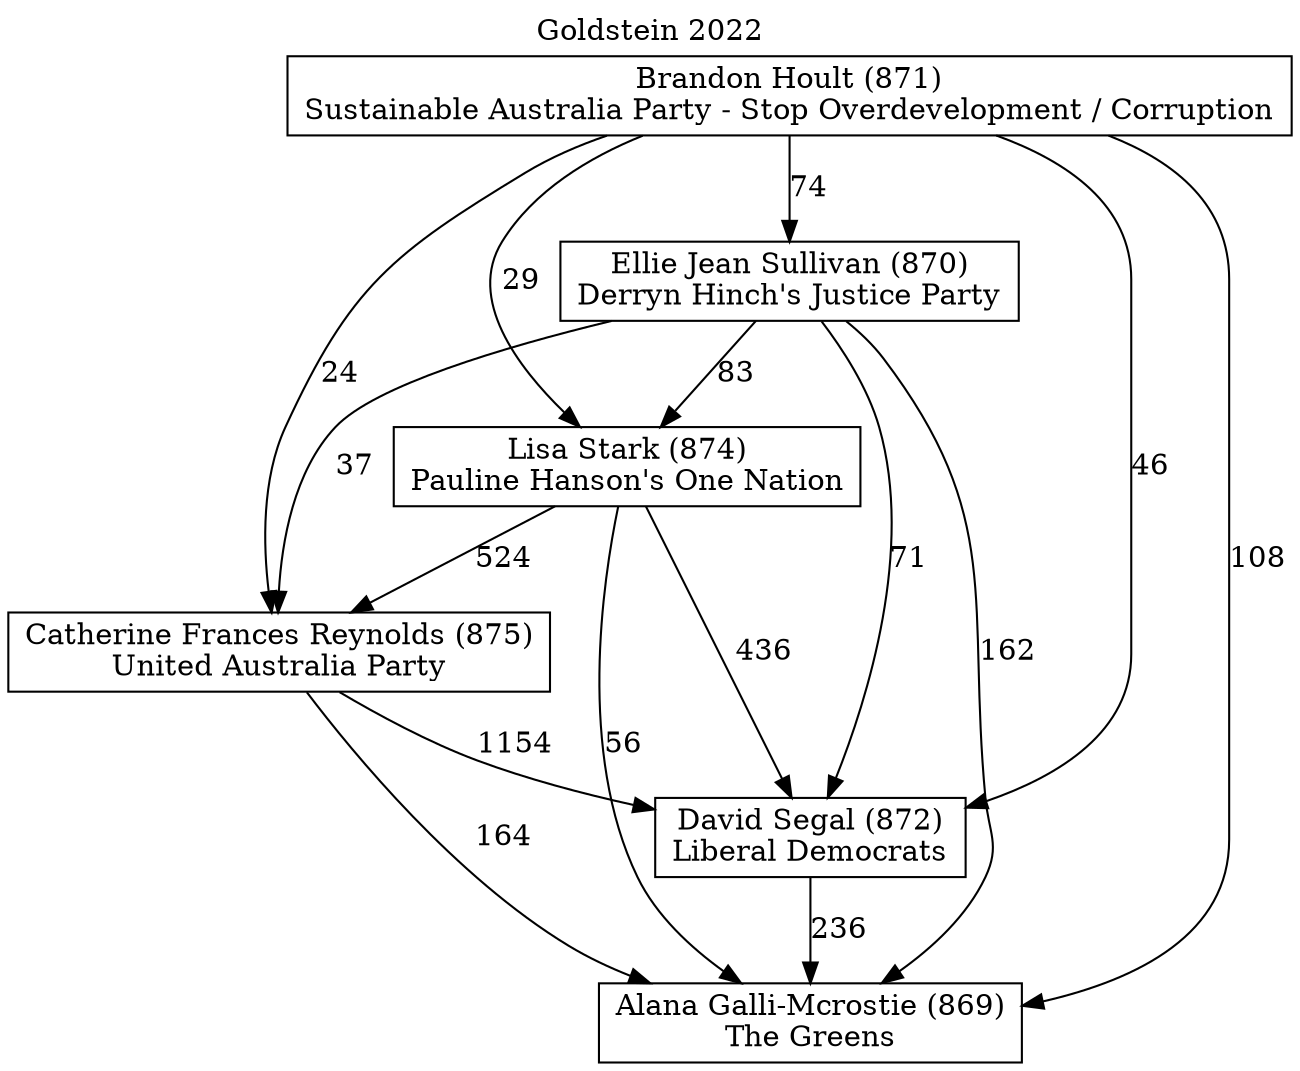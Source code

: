 // House preference flow
digraph "Alana Galli-Mcrostie (869)_Goldstein_2022" {
	graph [label="Goldstein 2022" labelloc=t mclimit=10]
	node [shape=box]
	"Lisa Stark (874)" [label="Lisa Stark (874)
Pauline Hanson's One Nation"]
	"Catherine Frances Reynolds (875)" [label="Catherine Frances Reynolds (875)
United Australia Party"]
	"David Segal (872)" [label="David Segal (872)
Liberal Democrats"]
	"Ellie Jean Sullivan (870)" [label="Ellie Jean Sullivan (870)
Derryn Hinch's Justice Party"]
	"Alana Galli-Mcrostie (869)" [label="Alana Galli-Mcrostie (869)
The Greens"]
	"Brandon Hoult (871)" [label="Brandon Hoult (871)
Sustainable Australia Party - Stop Overdevelopment / Corruption"]
	"David Segal (872)" -> "Alana Galli-Mcrostie (869)" [label=236]
	"Brandon Hoult (871)" -> "David Segal (872)" [label=46]
	"Ellie Jean Sullivan (870)" -> "Lisa Stark (874)" [label=83]
	"Brandon Hoult (871)" -> "Alana Galli-Mcrostie (869)" [label=108]
	"Catherine Frances Reynolds (875)" -> "Alana Galli-Mcrostie (869)" [label=164]
	"Ellie Jean Sullivan (870)" -> "Alana Galli-Mcrostie (869)" [label=162]
	"Lisa Stark (874)" -> "Catherine Frances Reynolds (875)" [label=524]
	"Catherine Frances Reynolds (875)" -> "David Segal (872)" [label=1154]
	"Ellie Jean Sullivan (870)" -> "Catherine Frances Reynolds (875)" [label=37]
	"Lisa Stark (874)" -> "David Segal (872)" [label=436]
	"Brandon Hoult (871)" -> "Lisa Stark (874)" [label=29]
	"Brandon Hoult (871)" -> "Catherine Frances Reynolds (875)" [label=24]
	"Ellie Jean Sullivan (870)" -> "David Segal (872)" [label=71]
	"Lisa Stark (874)" -> "Alana Galli-Mcrostie (869)" [label=56]
	"Brandon Hoult (871)" -> "Ellie Jean Sullivan (870)" [label=74]
}
